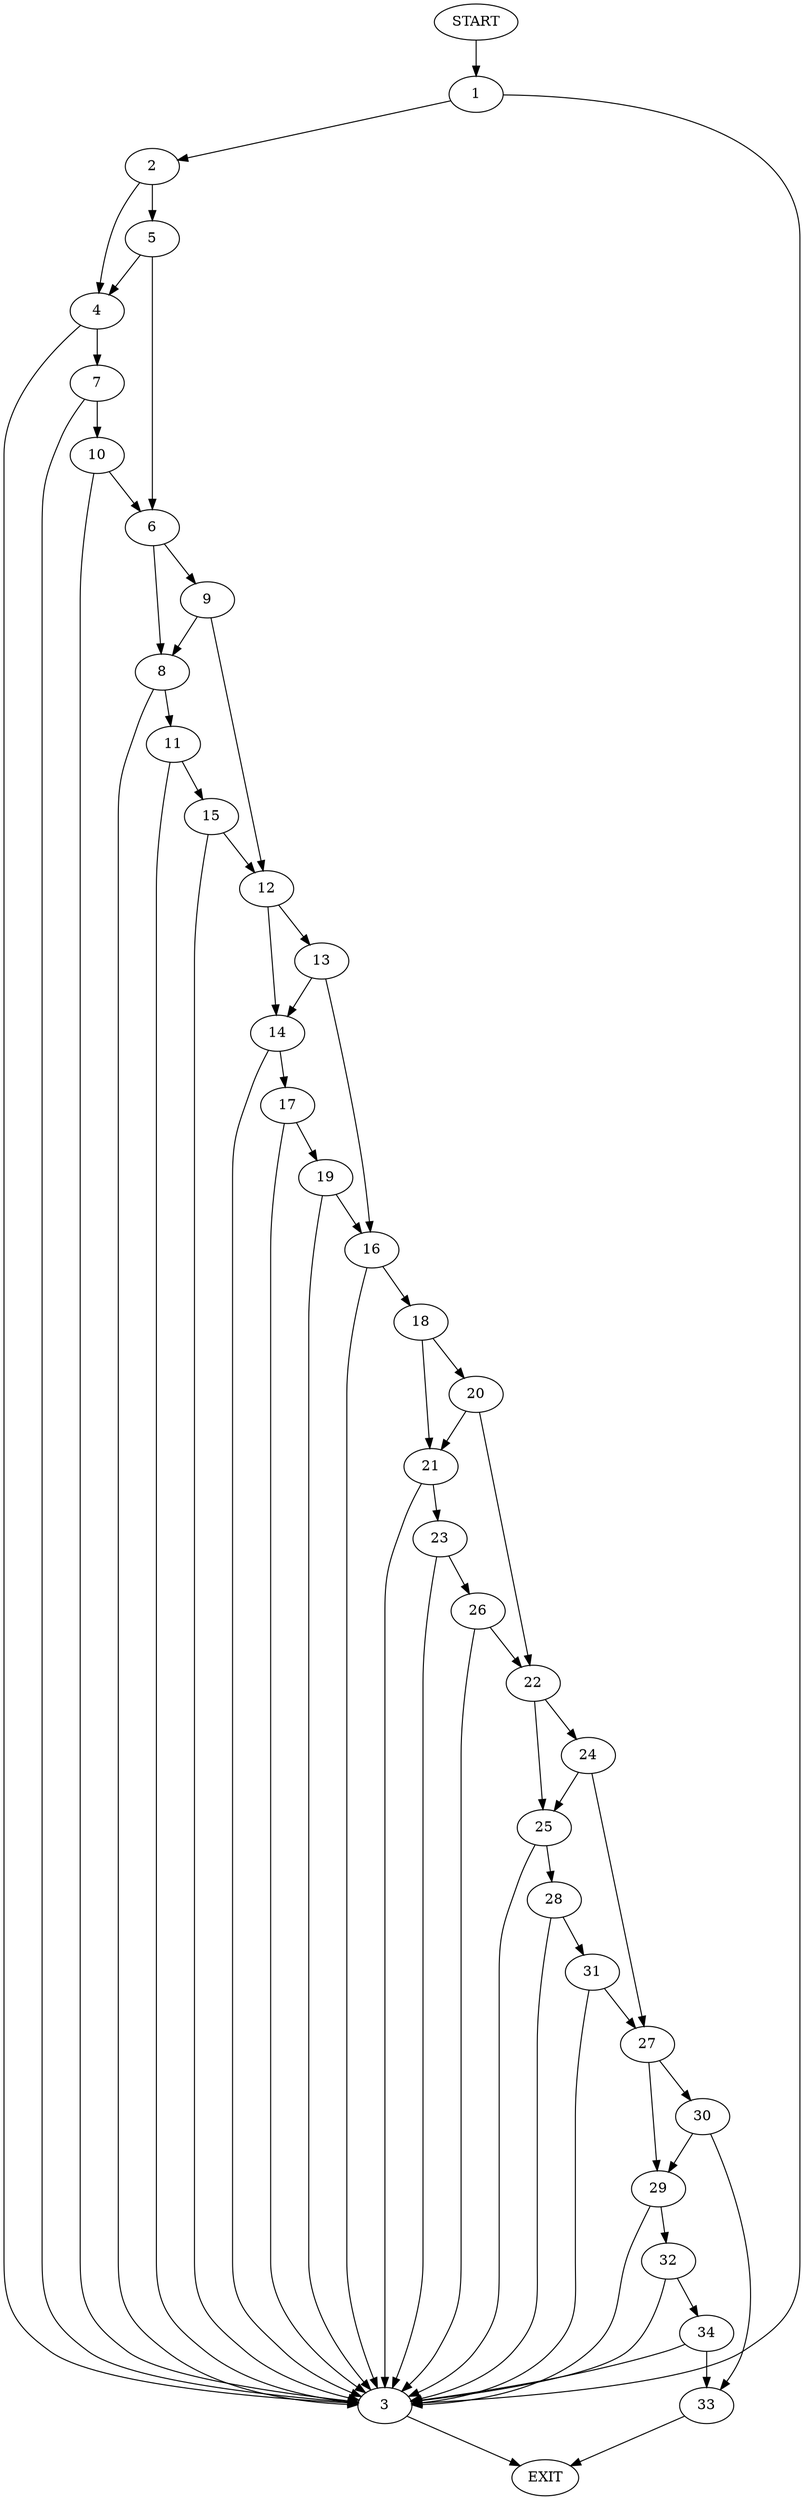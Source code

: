 digraph {
0 [label="START"]
35 [label="EXIT"]
0 -> 1
1 -> 2
1 -> 3
3 -> 35
2 -> 4
2 -> 5
5 -> 4
5 -> 6
4 -> 7
4 -> 3
6 -> 8
6 -> 9
7 -> 10
7 -> 3
10 -> 6
10 -> 3
8 -> 11
8 -> 3
9 -> 8
9 -> 12
12 -> 13
12 -> 14
11 -> 15
11 -> 3
15 -> 12
15 -> 3
13 -> 16
13 -> 14
14 -> 17
14 -> 3
16 -> 18
16 -> 3
17 -> 19
17 -> 3
19 -> 16
19 -> 3
18 -> 20
18 -> 21
20 -> 21
20 -> 22
21 -> 23
21 -> 3
22 -> 24
22 -> 25
23 -> 26
23 -> 3
26 -> 22
26 -> 3
24 -> 27
24 -> 25
25 -> 28
25 -> 3
27 -> 29
27 -> 30
28 -> 31
28 -> 3
31 -> 27
31 -> 3
29 -> 32
29 -> 3
30 -> 29
30 -> 33
33 -> 35
32 -> 34
32 -> 3
34 -> 33
34 -> 3
}

